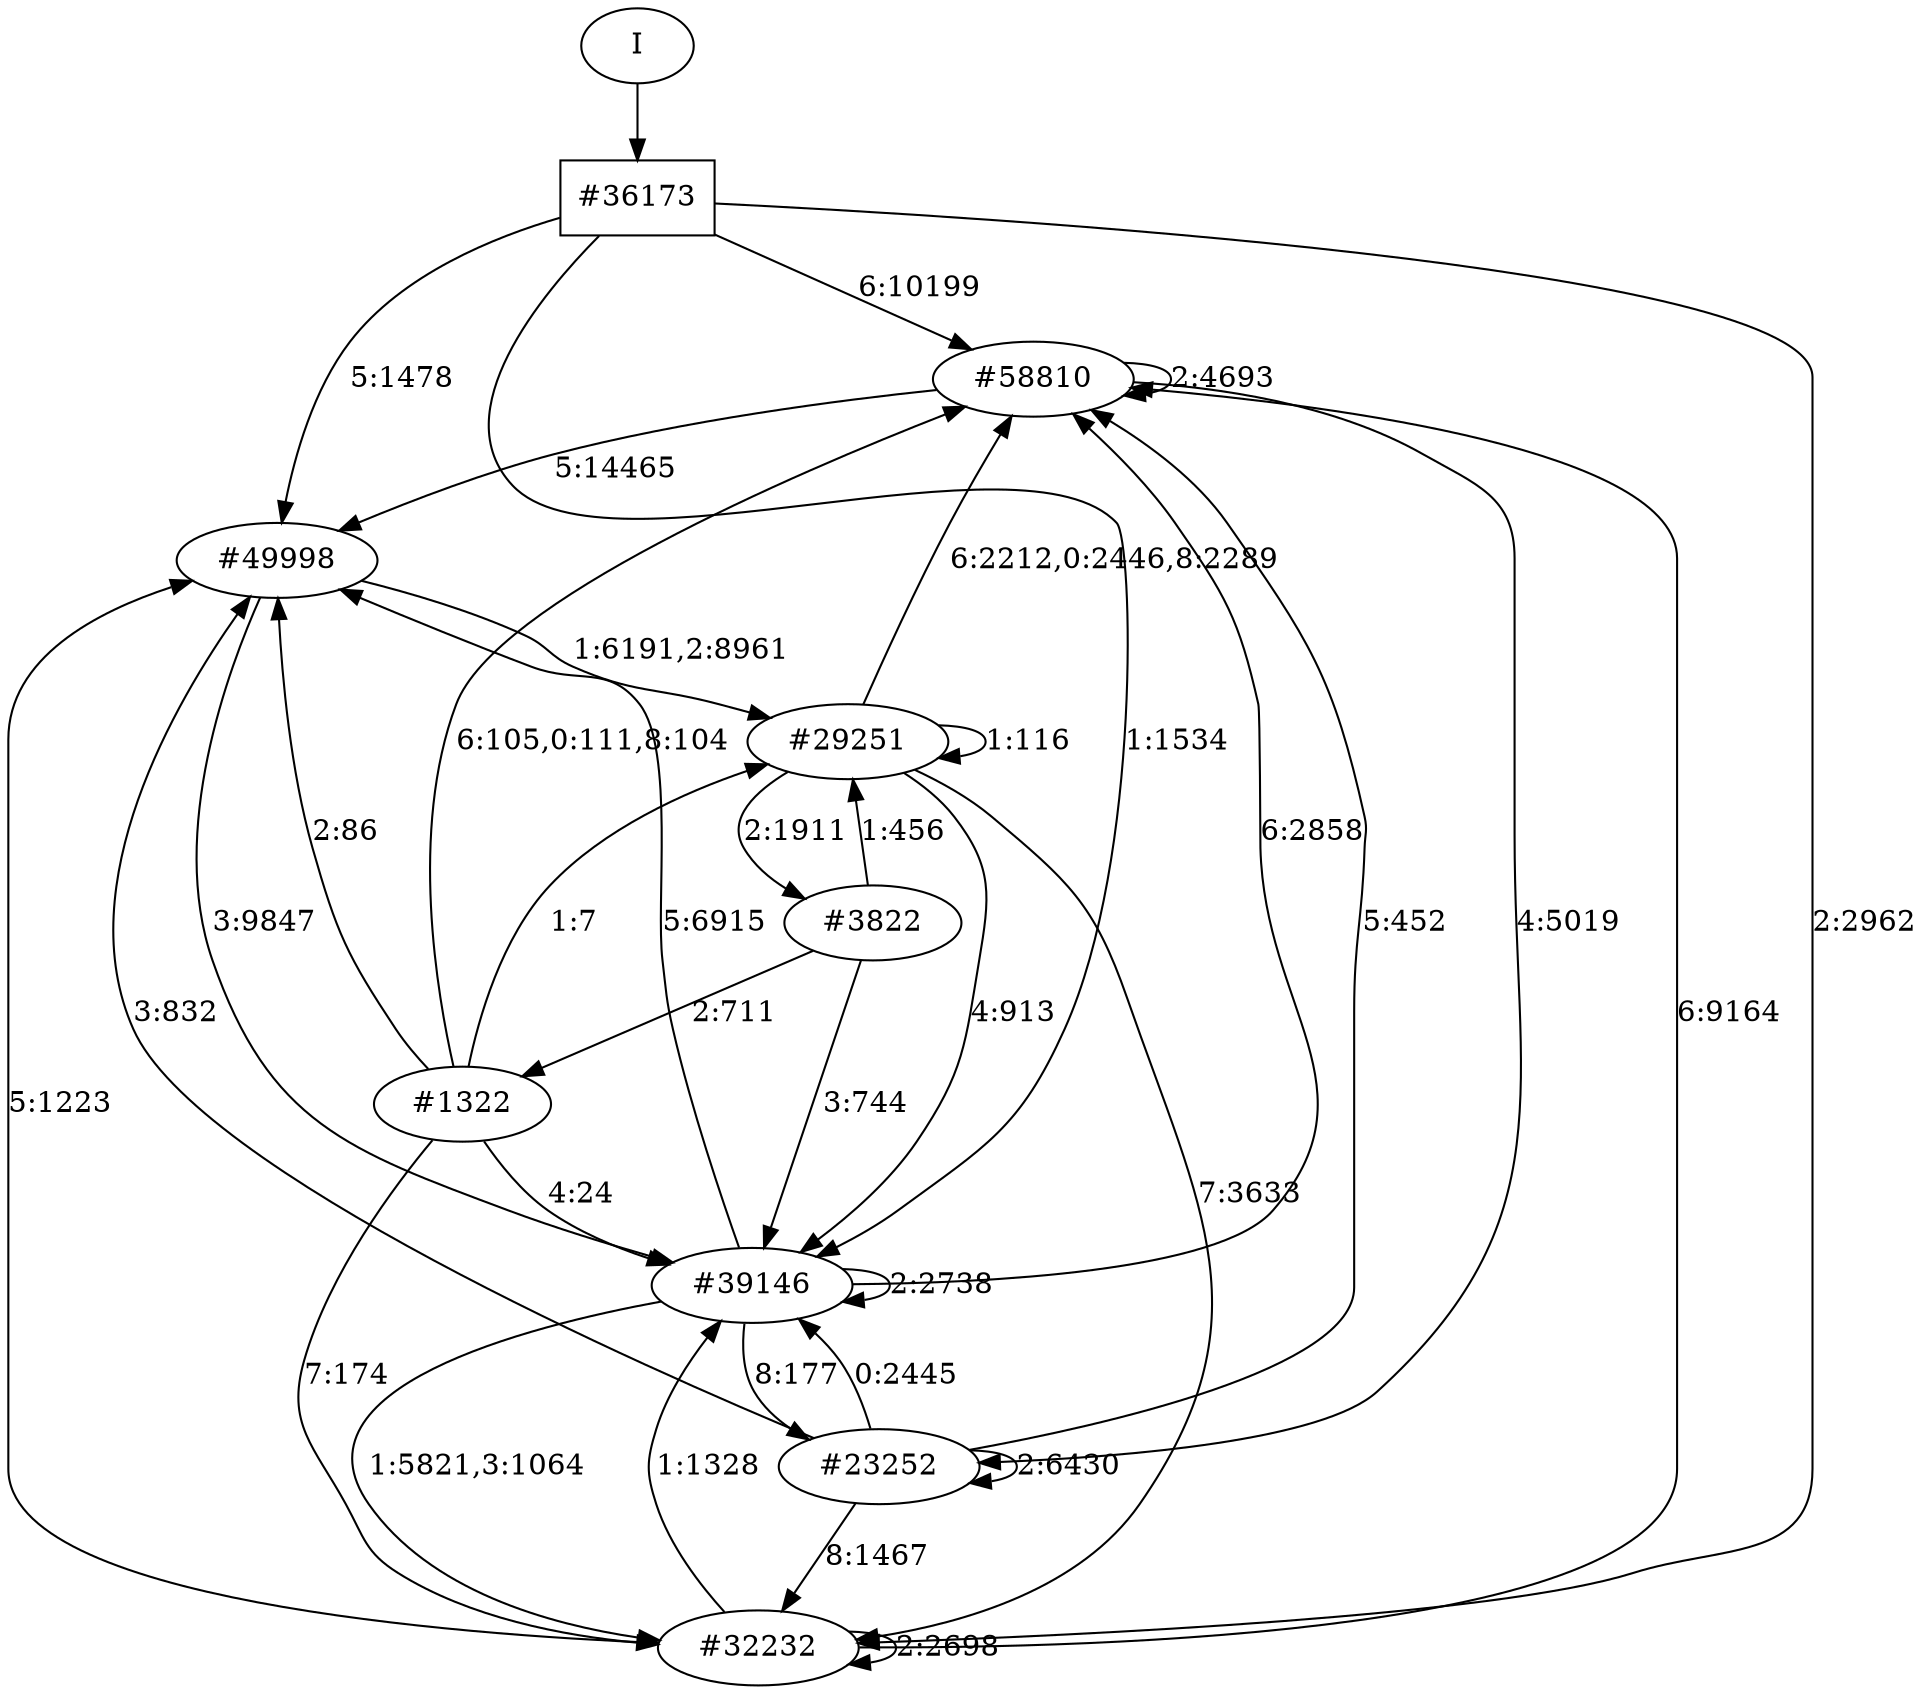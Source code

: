 // produced with flexfringe from git commitd1cf04ada0831d0605a3651971ef9a02091d8823
// dfasat/flexfringe -h=alergia -d=alergia_data -o=experiments/flexfringe_pautomac_study/flexfringe_data/exp42_n150_p0_01dfa -n=150 -p=0.01 /Users/nicholasrenninger/Google Drive/Grad School/specification learning/code/DPFA_DTS_product_experiment/dfasatInvestigations/experiments/flexfringe_pautomac_study/flexfringe_data/flexfringe_pautomac_study_train 
digraph DFA {
	0 [label="root" shape=box];
		I -> 0;
	0 [ label="#36173"  ];
		0 -> 1 [label="6:10199"  ];
		0 -> 2 [label="5:1478"  ];
		0 -> 25 [label="2:2962"  ];
		0 -> 119 [label="1:1534"  ];
	1 [ label="#58810"  ];
		1 -> 1 [label="2:4693"  ];
		1 -> 2 [label="5:14465"  ];
		1 -> 27 [label="4:5019"  ];
	2 [ label="#49998"  ];
		2 -> 5 [label="1:6191,2:8961"  ];
		2 -> 119 [label="3:9847"  ];
	5 [ label="#29251"  ];
		5 -> 1 [label="6:2212,0:2446,8:2289"  ];
		5 -> 5 [label="1:116"  ];
		5 -> 25 [label="7:3633"  ];
		5 -> 119 [label="4:913"  ];
		5 -> 309 [label="2:1911"  ];
	309 [ label="#3822"  ];
		309 -> 5 [label="1:456"  ];
		309 -> 119 [label="3:744"  ];
		309 -> 475 [label="2:711"  ];
	475 [ label="#1322"  ];
		475 -> 1 [label="6:105,0:111,8:104"  ];
		475 -> 2 [label="2:86"  ];
		475 -> 5 [label="1:7"  ];
		475 -> 25 [label="7:174"  ];
		475 -> 119 [label="4:24"  ];
	119 [ label="#39146"  ];
		119 -> 1 [label="6:2858"  ];
		119 -> 2 [label="5:6915"  ];
		119 -> 25 [label="1:5821,3:1064"  ];
		119 -> 27 [label="8:177"  ];
		119 -> 119 [label="2:2738"  ];
	27 [ label="#23252"  ];
		27 -> 1 [label="5:452"  ];
		27 -> 2 [label="3:832"  ];
		27 -> 25 [label="8:1467"  ];
		27 -> 27 [label="2:6430"  ];
		27 -> 119 [label="0:2445"  ];
	25 [ label="#32232"  ];
		25 -> 1 [label="6:9164"  ];
		25 -> 2 [label="5:1223"  ];
		25 -> 25 [label="2:2698"  ];
		25 -> 119 [label="1:1328"  ];
}
